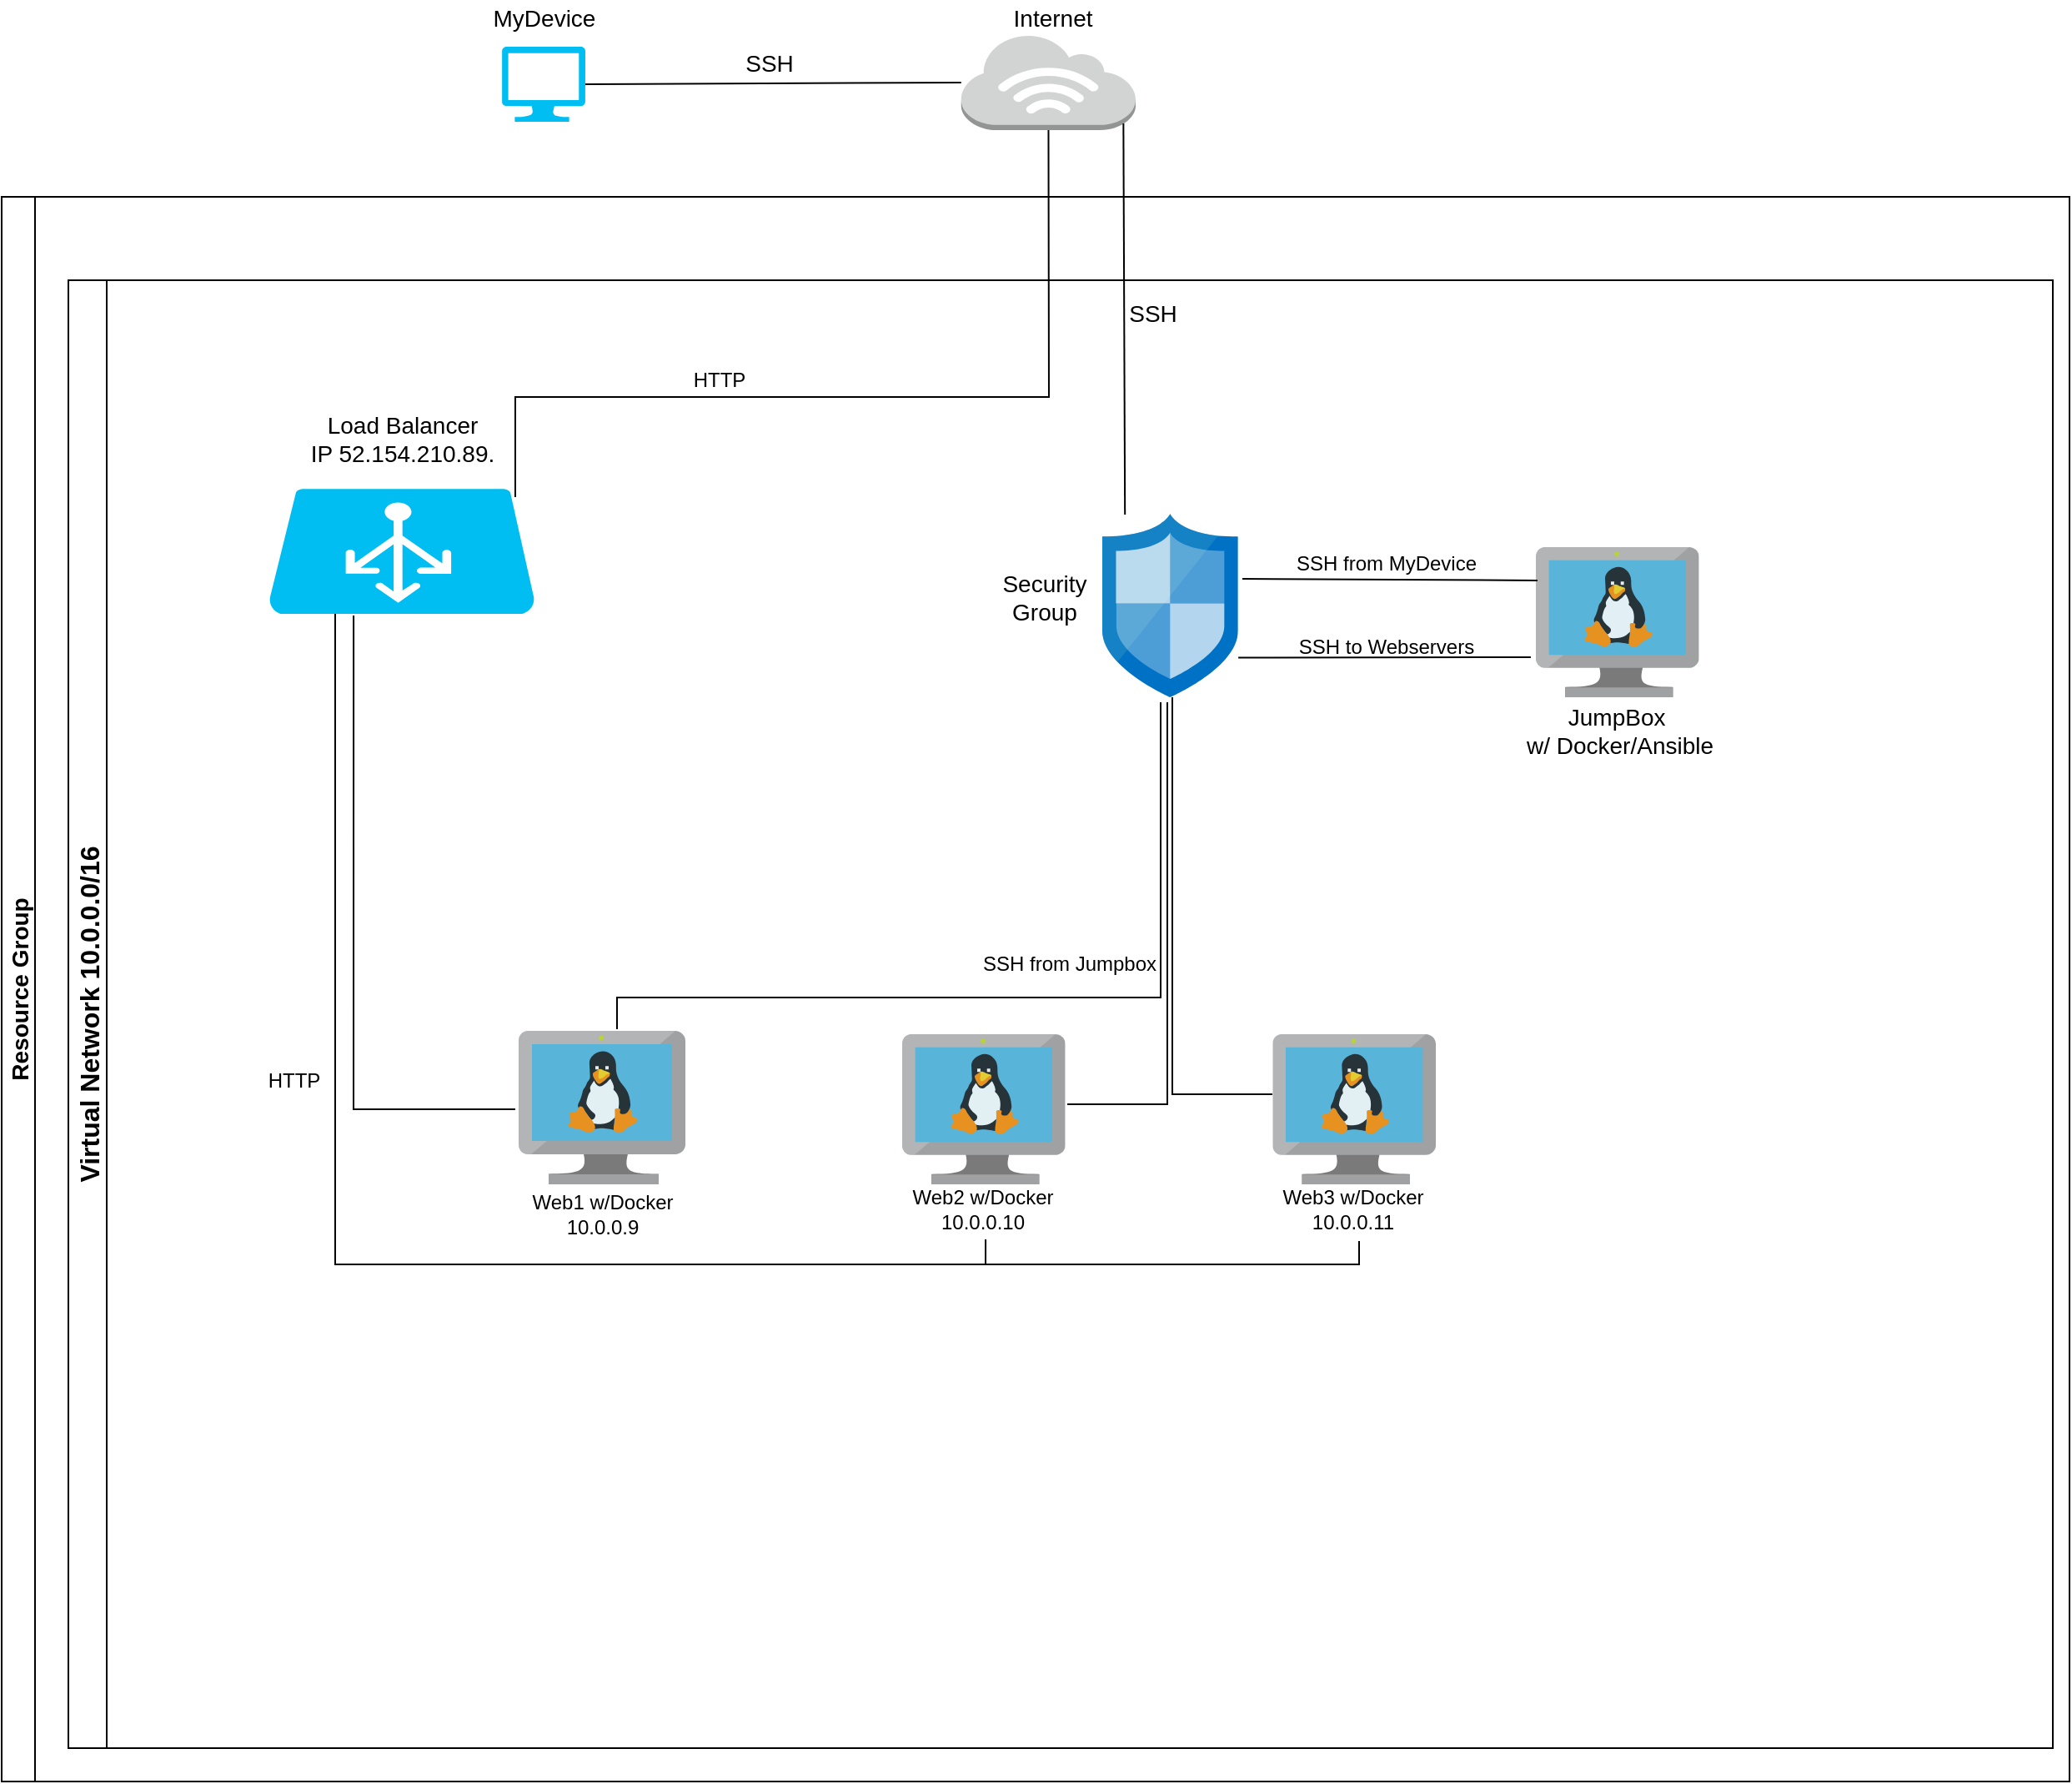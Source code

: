 <mxfile version="17.2.4" type="github">
  <diagram id="BcKHULZ1kER3_SqcdWZr" name="Page-1">
    <mxGraphModel dx="2309" dy="1574" grid="1" gridSize="10" guides="1" tooltips="1" connect="0" arrows="1" fold="1" page="1" pageScale="1" pageWidth="1100" pageHeight="850" math="0" shadow="0">
      <root>
        <mxCell id="0" />
        <mxCell id="1" parent="0" />
        <mxCell id="0T3sUIN6MnRl2pz91Clv-40" value="" style="verticalLabelPosition=bottom;html=1;verticalAlign=top;align=center;strokeColor=none;fillColor=#00BEF2;shape=mxgraph.azure.computer;pointerEvents=1;fontFamily=Helvetica;" parent="1" vertex="1">
          <mxGeometry x="190" y="-410" width="50" height="45" as="geometry" />
        </mxCell>
        <mxCell id="0T3sUIN6MnRl2pz91Clv-91" value="MyDevice" style="text;html=1;resizable=0;autosize=1;align=center;verticalAlign=middle;points=[];fillColor=none;strokeColor=none;rounded=0;fontFamily=Helvetica;fontSize=14;" parent="1" vertex="1">
          <mxGeometry x="175" y="-437.5" width="80" height="20" as="geometry" />
        </mxCell>
        <mxCell id="0T3sUIN6MnRl2pz91Clv-116" value="" style="outlineConnect=0;dashed=0;verticalLabelPosition=bottom;verticalAlign=top;align=center;html=1;shape=mxgraph.aws3.internet_3;fillColor=#D2D3D3;gradientColor=none;fontFamily=Helvetica;fontSize=14;" parent="1" vertex="1">
          <mxGeometry x="465.38" y="-417.5" width="104.62" height="57.5" as="geometry" />
        </mxCell>
        <mxCell id="KfCI-gzxBBh_X_rSzUPk-1" value="Internet" style="text;html=1;resizable=0;autosize=1;align=center;verticalAlign=middle;points=[];fillColor=none;strokeColor=none;rounded=0;fontSize=14;" vertex="1" parent="1">
          <mxGeometry x="490" y="-437.5" width="60" height="20" as="geometry" />
        </mxCell>
        <mxCell id="KfCI-gzxBBh_X_rSzUPk-382" value="Resource Group" style="swimlane;horizontal=0;fontSize=14;startSize=20;" vertex="1" parent="1">
          <mxGeometry x="-110" y="-320" width="1240" height="950" as="geometry" />
        </mxCell>
        <mxCell id="KfCI-gzxBBh_X_rSzUPk-384" value="Virtual Network 10.0.0.0/16" style="swimlane;horizontal=0;fontSize=16;" vertex="1" parent="1">
          <mxGeometry x="-70" y="-270" width="1190" height="880" as="geometry" />
        </mxCell>
        <mxCell id="KfCI-gzxBBh_X_rSzUPk-386" value="" style="sketch=0;aspect=fixed;html=1;points=[];align=center;image;fontSize=12;image=img/lib/mscae/Network_Security_Groups_Classic.svg;" vertex="1" parent="KfCI-gzxBBh_X_rSzUPk-384">
          <mxGeometry x="620" y="140" width="81.4" height="110" as="geometry" />
        </mxCell>
        <mxCell id="KfCI-gzxBBh_X_rSzUPk-394" value="" style="sketch=0;aspect=fixed;html=1;points=[];align=center;image;fontSize=12;image=img/lib/mscae/VM_Linux.svg;" vertex="1" parent="KfCI-gzxBBh_X_rSzUPk-384">
          <mxGeometry x="880" y="160" width="97.83" height="90" as="geometry" />
        </mxCell>
        <mxCell id="KfCI-gzxBBh_X_rSzUPk-399" value="SSH from MyDevice" style="text;html=1;align=center;verticalAlign=middle;resizable=0;points=[];autosize=1;strokeColor=none;fillColor=none;fontSize=12;" vertex="1" parent="KfCI-gzxBBh_X_rSzUPk-384">
          <mxGeometry x="730" y="160" width="120" height="20" as="geometry" />
        </mxCell>
        <mxCell id="KfCI-gzxBBh_X_rSzUPk-402" value="SSH to Webservers" style="text;html=1;align=center;verticalAlign=middle;resizable=0;points=[];autosize=1;strokeColor=none;fillColor=none;fontSize=12;" vertex="1" parent="KfCI-gzxBBh_X_rSzUPk-384">
          <mxGeometry x="730" y="210" width="120" height="20" as="geometry" />
        </mxCell>
        <mxCell id="KfCI-gzxBBh_X_rSzUPk-393" value="SSH" style="text;html=1;align=center;verticalAlign=middle;resizable=0;points=[];autosize=1;strokeColor=none;fillColor=none;fontSize=14;" vertex="1" parent="KfCI-gzxBBh_X_rSzUPk-384">
          <mxGeometry x="630" y="10" width="40" height="20" as="geometry" />
        </mxCell>
        <mxCell id="KfCI-gzxBBh_X_rSzUPk-403" value="" style="sketch=0;aspect=fixed;html=1;points=[];align=center;image;fontSize=12;image=img/lib/mscae/VM_Linux.svg;" vertex="1" parent="KfCI-gzxBBh_X_rSzUPk-384">
          <mxGeometry x="270" y="450" width="100" height="92" as="geometry" />
        </mxCell>
        <mxCell id="KfCI-gzxBBh_X_rSzUPk-404" value="" style="sketch=0;aspect=fixed;html=1;points=[];align=center;image;fontSize=12;image=img/lib/mscae/VM_Linux.svg;" vertex="1" parent="KfCI-gzxBBh_X_rSzUPk-384">
          <mxGeometry x="500" y="452" width="97.83" height="90" as="geometry" />
        </mxCell>
        <mxCell id="KfCI-gzxBBh_X_rSzUPk-405" value="" style="sketch=0;aspect=fixed;html=1;points=[];align=center;image;fontSize=12;image=img/lib/mscae/VM_Linux.svg;" vertex="1" parent="KfCI-gzxBBh_X_rSzUPk-384">
          <mxGeometry x="722.17" y="452" width="97.83" height="90" as="geometry" />
        </mxCell>
        <mxCell id="KfCI-gzxBBh_X_rSzUPk-407" value="Web2 w/Docker&lt;br&gt;10.0.0.10" style="text;html=1;align=center;verticalAlign=middle;resizable=0;points=[];autosize=1;strokeColor=none;fillColor=none;fontSize=12;" vertex="1" parent="KfCI-gzxBBh_X_rSzUPk-384">
          <mxGeometry x="497.83" y="542" width="100" height="30" as="geometry" />
        </mxCell>
        <mxCell id="KfCI-gzxBBh_X_rSzUPk-410" value="Web3 w/Docker&lt;br&gt;10.0.0.11" style="text;html=1;align=center;verticalAlign=middle;resizable=0;points=[];autosize=1;strokeColor=none;fillColor=none;fontSize=12;" vertex="1" parent="KfCI-gzxBBh_X_rSzUPk-384">
          <mxGeometry x="720" y="542" width="100" height="30" as="geometry" />
        </mxCell>
        <mxCell id="KfCI-gzxBBh_X_rSzUPk-416" value="" style="verticalLabelPosition=bottom;html=1;verticalAlign=top;align=center;strokeColor=none;fillColor=#00BEF2;shape=mxgraph.azure.azure_load_balancer;fontSize=12;" vertex="1" parent="KfCI-gzxBBh_X_rSzUPk-384">
          <mxGeometry x="120" y="125" width="160" height="75" as="geometry" />
        </mxCell>
        <mxCell id="KfCI-gzxBBh_X_rSzUPk-422" value="HTTP" style="text;html=1;align=center;verticalAlign=middle;resizable=0;points=[];autosize=1;strokeColor=none;fillColor=none;fontSize=12;" vertex="1" parent="KfCI-gzxBBh_X_rSzUPk-384">
          <mxGeometry x="110" y="470" width="50" height="20" as="geometry" />
        </mxCell>
        <mxCell id="KfCI-gzxBBh_X_rSzUPk-424" value="" style="endArrow=none;html=1;rounded=0;fontSize=12;elbow=vertical;entryX=-0.031;entryY=0.733;entryDx=0;entryDy=0;entryPerimeter=0;exitX=1.002;exitY=0.784;exitDx=0;exitDy=0;exitPerimeter=0;" edge="1" parent="KfCI-gzxBBh_X_rSzUPk-384" source="KfCI-gzxBBh_X_rSzUPk-386" target="KfCI-gzxBBh_X_rSzUPk-394">
          <mxGeometry width="50" height="50" relative="1" as="geometry">
            <mxPoint x="700" y="230" as="sourcePoint" />
            <mxPoint x="830" y="240" as="targetPoint" />
          </mxGeometry>
        </mxCell>
        <mxCell id="KfCI-gzxBBh_X_rSzUPk-426" value="" style="endArrow=none;html=1;rounded=0;fontSize=12;elbow=vertical;entryX=0.01;entryY=0.222;entryDx=0;entryDy=0;entryPerimeter=0;exitX=1.032;exitY=0.355;exitDx=0;exitDy=0;exitPerimeter=0;" edge="1" parent="KfCI-gzxBBh_X_rSzUPk-384" source="KfCI-gzxBBh_X_rSzUPk-386" target="KfCI-gzxBBh_X_rSzUPk-394">
          <mxGeometry width="50" height="50" relative="1" as="geometry">
            <mxPoint x="760" y="230" as="sourcePoint" />
            <mxPoint x="810" y="180" as="targetPoint" />
          </mxGeometry>
        </mxCell>
        <mxCell id="KfCI-gzxBBh_X_rSzUPk-427" value="" style="endArrow=none;html=1;rounded=0;fontSize=12;elbow=vertical;entryX=0.516;entryY=1;entryDx=0;entryDy=0;entryPerimeter=0;exitX=-0.002;exitY=0.4;exitDx=0;exitDy=0;exitPerimeter=0;" edge="1" parent="KfCI-gzxBBh_X_rSzUPk-384" source="KfCI-gzxBBh_X_rSzUPk-405" target="KfCI-gzxBBh_X_rSzUPk-386">
          <mxGeometry width="50" height="50" relative="1" as="geometry">
            <mxPoint x="530" y="280" as="sourcePoint" />
            <mxPoint x="580" y="230" as="targetPoint" />
            <Array as="points">
              <mxPoint x="662" y="488" />
            </Array>
          </mxGeometry>
        </mxCell>
        <mxCell id="KfCI-gzxBBh_X_rSzUPk-429" value="" style="endArrow=none;html=1;rounded=0;fontSize=12;elbow=vertical;entryX=0.479;entryY=1.027;entryDx=0;entryDy=0;entryPerimeter=0;exitX=1.012;exitY=0.467;exitDx=0;exitDy=0;exitPerimeter=0;" edge="1" parent="KfCI-gzxBBh_X_rSzUPk-384" source="KfCI-gzxBBh_X_rSzUPk-404" target="KfCI-gzxBBh_X_rSzUPk-386">
          <mxGeometry width="50" height="50" relative="1" as="geometry">
            <mxPoint x="530" y="280" as="sourcePoint" />
            <mxPoint x="580" y="230" as="targetPoint" />
            <Array as="points">
              <mxPoint x="659" y="494" />
            </Array>
          </mxGeometry>
        </mxCell>
        <mxCell id="KfCI-gzxBBh_X_rSzUPk-415" value="SSH from Jumpbox" style="text;html=1;align=center;verticalAlign=middle;resizable=0;points=[];autosize=1;strokeColor=none;fillColor=none;fontSize=12;" vertex="1" parent="KfCI-gzxBBh_X_rSzUPk-384">
          <mxGeometry x="540" y="400" width="120" height="20" as="geometry" />
        </mxCell>
        <mxCell id="KfCI-gzxBBh_X_rSzUPk-430" value="" style="endArrow=none;html=1;rounded=0;fontSize=12;elbow=vertical;entryX=0.43;entryY=1.027;entryDx=0;entryDy=0;entryPerimeter=0;exitX=0.59;exitY=-0.011;exitDx=0;exitDy=0;exitPerimeter=0;" edge="1" parent="KfCI-gzxBBh_X_rSzUPk-384" source="KfCI-gzxBBh_X_rSzUPk-403" target="KfCI-gzxBBh_X_rSzUPk-386">
          <mxGeometry width="50" height="50" relative="1" as="geometry">
            <mxPoint x="530" y="280" as="sourcePoint" />
            <mxPoint x="580" y="230" as="targetPoint" />
            <Array as="points">
              <mxPoint x="329" y="430" />
              <mxPoint x="655" y="430" />
            </Array>
          </mxGeometry>
        </mxCell>
        <mxCell id="KfCI-gzxBBh_X_rSzUPk-431" value="" style="endArrow=none;html=1;rounded=0;fontSize=12;elbow=vertical;entryX=0.319;entryY=1.013;entryDx=0;entryDy=0;entryPerimeter=0;exitX=-0.02;exitY=0.511;exitDx=0;exitDy=0;exitPerimeter=0;" edge="1" parent="KfCI-gzxBBh_X_rSzUPk-384" source="KfCI-gzxBBh_X_rSzUPk-403" target="KfCI-gzxBBh_X_rSzUPk-416">
          <mxGeometry width="50" height="50" relative="1" as="geometry">
            <mxPoint x="530" y="280" as="sourcePoint" />
            <mxPoint x="580" y="230" as="targetPoint" />
            <Array as="points">
              <mxPoint x="171" y="497" />
            </Array>
          </mxGeometry>
        </mxCell>
        <mxCell id="KfCI-gzxBBh_X_rSzUPk-432" value="" style="endArrow=none;html=1;rounded=0;fontSize=12;elbow=vertical;entryX=0.25;entryY=1;entryDx=0;entryDy=0;entryPerimeter=0;exitX=0.522;exitY=1.1;exitDx=0;exitDy=0;exitPerimeter=0;" edge="1" parent="KfCI-gzxBBh_X_rSzUPk-384" source="KfCI-gzxBBh_X_rSzUPk-407" target="KfCI-gzxBBh_X_rSzUPk-416">
          <mxGeometry width="50" height="50" relative="1" as="geometry">
            <mxPoint x="530" y="280" as="sourcePoint" />
            <mxPoint x="580" y="230" as="targetPoint" />
            <Array as="points">
              <mxPoint x="550" y="590" />
              <mxPoint x="160" y="590" />
            </Array>
          </mxGeometry>
        </mxCell>
        <mxCell id="KfCI-gzxBBh_X_rSzUPk-436" value="Load Balancer&lt;br style=&quot;font-size: 14px;&quot;&gt;IP 52.154.210.89." style="text;html=1;align=center;verticalAlign=middle;resizable=0;points=[];autosize=1;strokeColor=none;fillColor=none;fontSize=14;" vertex="1" parent="KfCI-gzxBBh_X_rSzUPk-384">
          <mxGeometry x="135" y="75" width="130" height="40" as="geometry" />
        </mxCell>
        <mxCell id="KfCI-gzxBBh_X_rSzUPk-437" value="Security&lt;br&gt;Group" style="text;html=1;align=center;verticalAlign=middle;resizable=0;points=[];autosize=1;strokeColor=none;fillColor=none;fontSize=14;" vertex="1" parent="KfCI-gzxBBh_X_rSzUPk-384">
          <mxGeometry x="550" y="170" width="70" height="40" as="geometry" />
        </mxCell>
        <mxCell id="KfCI-gzxBBh_X_rSzUPk-389" value="" style="endArrow=none;html=1;rounded=0;fontSize=14;exitX=1;exitY=0.5;exitDx=0;exitDy=0;exitPerimeter=0;" edge="1" parent="1" source="0T3sUIN6MnRl2pz91Clv-40" target="0T3sUIN6MnRl2pz91Clv-116">
          <mxGeometry width="50" height="50" relative="1" as="geometry">
            <mxPoint x="360" y="-357.5" as="sourcePoint" />
            <mxPoint x="410" y="-407.5" as="targetPoint" />
          </mxGeometry>
        </mxCell>
        <mxCell id="KfCI-gzxBBh_X_rSzUPk-391" value="SSH" style="text;html=1;align=center;verticalAlign=middle;resizable=0;points=[];autosize=1;strokeColor=none;fillColor=none;fontSize=14;" vertex="1" parent="1">
          <mxGeometry x="330" y="-410" width="40" height="20" as="geometry" />
        </mxCell>
        <mxCell id="KfCI-gzxBBh_X_rSzUPk-392" value="" style="endArrow=none;html=1;rounded=0;fontSize=14;entryX=0.93;entryY=0.93;entryDx=0;entryDy=0;entryPerimeter=0;exitX=0.167;exitY=0.005;exitDx=0;exitDy=0;exitPerimeter=0;" edge="1" parent="1" source="KfCI-gzxBBh_X_rSzUPk-386" target="0T3sUIN6MnRl2pz91Clv-116">
          <mxGeometry width="50" height="50" relative="1" as="geometry">
            <mxPoint x="560" y="-130" as="sourcePoint" />
            <mxPoint x="660" y="-390" as="targetPoint" />
          </mxGeometry>
        </mxCell>
        <mxCell id="KfCI-gzxBBh_X_rSzUPk-395" value="JumpBox&amp;nbsp;&lt;br style=&quot;font-size: 14px;&quot;&gt;w/ Docker/Ansible" style="text;html=1;align=center;verticalAlign=middle;resizable=0;points=[];autosize=1;strokeColor=none;fillColor=none;fontSize=14;" vertex="1" parent="1">
          <mxGeometry x="795" y="-20" width="130" height="40" as="geometry" />
        </mxCell>
        <mxCell id="KfCI-gzxBBh_X_rSzUPk-406" value="Web1 w/Docker&lt;br&gt;10.0.0.9" style="text;html=1;align=center;verticalAlign=middle;resizable=0;points=[];autosize=1;strokeColor=none;fillColor=none;fontSize=12;" vertex="1" parent="1">
          <mxGeometry x="200" y="275" width="100" height="30" as="geometry" />
        </mxCell>
        <mxCell id="KfCI-gzxBBh_X_rSzUPk-433" value="" style="endArrow=none;html=1;rounded=0;fontSize=12;elbow=vertical;entryX=0.54;entryY=1.133;entryDx=0;entryDy=0;entryPerimeter=0;" edge="1" parent="1" target="KfCI-gzxBBh_X_rSzUPk-410">
          <mxGeometry width="50" height="50" relative="1" as="geometry">
            <mxPoint x="480" y="320" as="sourcePoint" />
            <mxPoint x="510" y="-40" as="targetPoint" />
            <Array as="points">
              <mxPoint x="704" y="320" />
            </Array>
          </mxGeometry>
        </mxCell>
        <mxCell id="KfCI-gzxBBh_X_rSzUPk-434" value="" style="endArrow=none;html=1;rounded=0;fontSize=12;elbow=vertical;exitX=0.925;exitY=0.067;exitDx=0;exitDy=0;exitPerimeter=0;" edge="1" parent="1" source="KfCI-gzxBBh_X_rSzUPk-416" target="0T3sUIN6MnRl2pz91Clv-116">
          <mxGeometry width="50" height="50" relative="1" as="geometry">
            <mxPoint x="460" y="10" as="sourcePoint" />
            <mxPoint x="510" y="-40" as="targetPoint" />
            <Array as="points">
              <mxPoint x="198" y="-200" />
              <mxPoint x="518" y="-200" />
            </Array>
          </mxGeometry>
        </mxCell>
        <mxCell id="KfCI-gzxBBh_X_rSzUPk-435" value="HTTP" style="text;html=1;align=center;verticalAlign=middle;resizable=0;points=[];autosize=1;strokeColor=none;fillColor=none;fontSize=12;" vertex="1" parent="1">
          <mxGeometry x="295" y="-220" width="50" height="20" as="geometry" />
        </mxCell>
      </root>
    </mxGraphModel>
  </diagram>
</mxfile>

